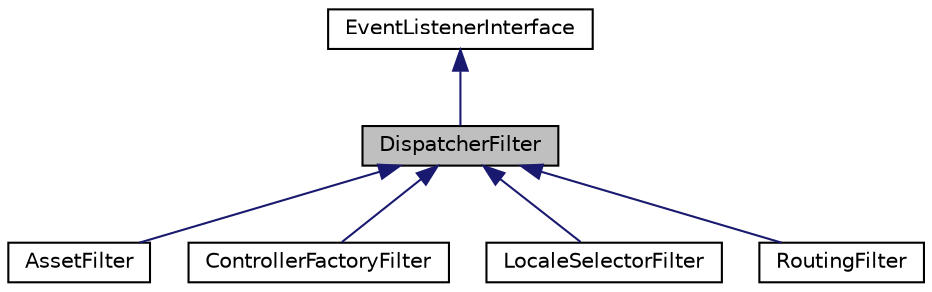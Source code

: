 digraph "DispatcherFilter"
{
  edge [fontname="Helvetica",fontsize="10",labelfontname="Helvetica",labelfontsize="10"];
  node [fontname="Helvetica",fontsize="10",shape=record];
  Node1 [label="DispatcherFilter",height=0.2,width=0.4,color="black", fillcolor="grey75", style="filled", fontcolor="black"];
  Node2 -> Node1 [dir="back",color="midnightblue",fontsize="10",style="solid",fontname="Helvetica"];
  Node2 [label="EventListenerInterface",height=0.2,width=0.4,color="black", fillcolor="white", style="filled",URL="$interface_cake_1_1_event_1_1_event_listener_interface.html"];
  Node1 -> Node3 [dir="back",color="midnightblue",fontsize="10",style="solid",fontname="Helvetica"];
  Node3 [label="AssetFilter",height=0.2,width=0.4,color="black", fillcolor="white", style="filled",URL="$class_cake_1_1_routing_1_1_filter_1_1_asset_filter.html"];
  Node1 -> Node4 [dir="back",color="midnightblue",fontsize="10",style="solid",fontname="Helvetica"];
  Node4 [label="ControllerFactoryFilter",height=0.2,width=0.4,color="black", fillcolor="white", style="filled",URL="$class_cake_1_1_routing_1_1_filter_1_1_controller_factory_filter.html"];
  Node1 -> Node5 [dir="back",color="midnightblue",fontsize="10",style="solid",fontname="Helvetica"];
  Node5 [label="LocaleSelectorFilter",height=0.2,width=0.4,color="black", fillcolor="white", style="filled",URL="$class_cake_1_1_routing_1_1_filter_1_1_locale_selector_filter.html"];
  Node1 -> Node6 [dir="back",color="midnightblue",fontsize="10",style="solid",fontname="Helvetica"];
  Node6 [label="RoutingFilter",height=0.2,width=0.4,color="black", fillcolor="white", style="filled",URL="$class_cake_1_1_routing_1_1_filter_1_1_routing_filter.html"];
}

